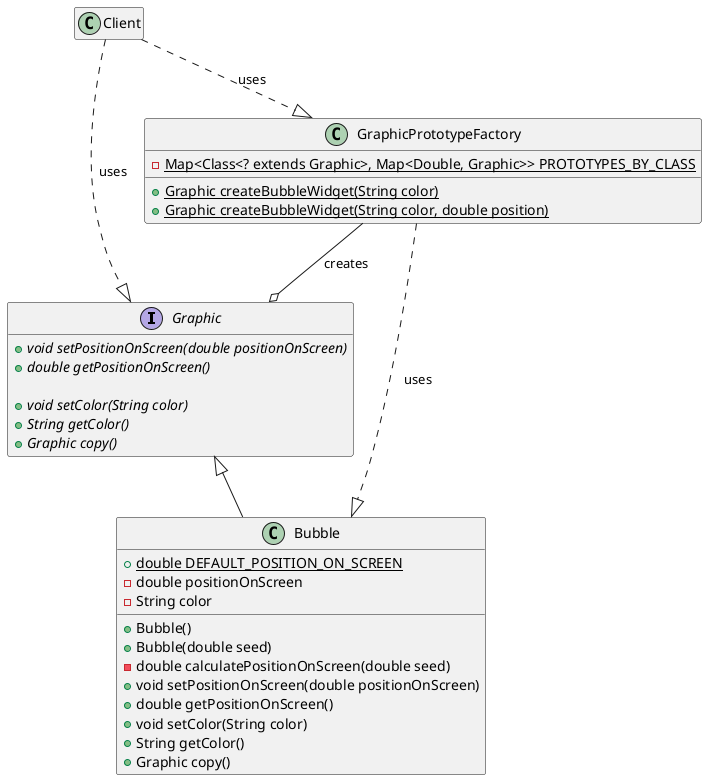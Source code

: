 @startuml

interface Graphic {
    + {abstract} void setPositionOnScreen(double positionOnScreen)
    + {abstract} double getPositionOnScreen()

    + {abstract} void setColor(String color)
    + {abstract} String getColor()
    + {abstract} Graphic copy()
}


class Bubble extends Graphic {
    + {static} double DEFAULT_POSITION_ON_SCREEN
    - double positionOnScreen
    - String color

    + Bubble()
    + Bubble(double seed)
    - double calculatePositionOnScreen(double seed)
    + void setPositionOnScreen(double positionOnScreen)
    + double getPositionOnScreen()
    + void setColor(String color)
    + String getColor()
    + Graphic copy()
}

class GraphicPrototypeFactory {
    - {static} Map<Class<? extends Graphic>, Map<Double, Graphic>> PROTOTYPES_BY_CLASS

    + {static} Graphic createBubbleWidget(String color)
    + {static} Graphic createBubbleWidget(String color, double position)
}

GraphicPrototypeFactory --o Graphic : creates
GraphicPrototypeFactory ..|> Bubble : uses

class Client

Client ..|> Graphic : uses
Client ..|> GraphicPrototypeFactory : uses

hide empty members
@enduml